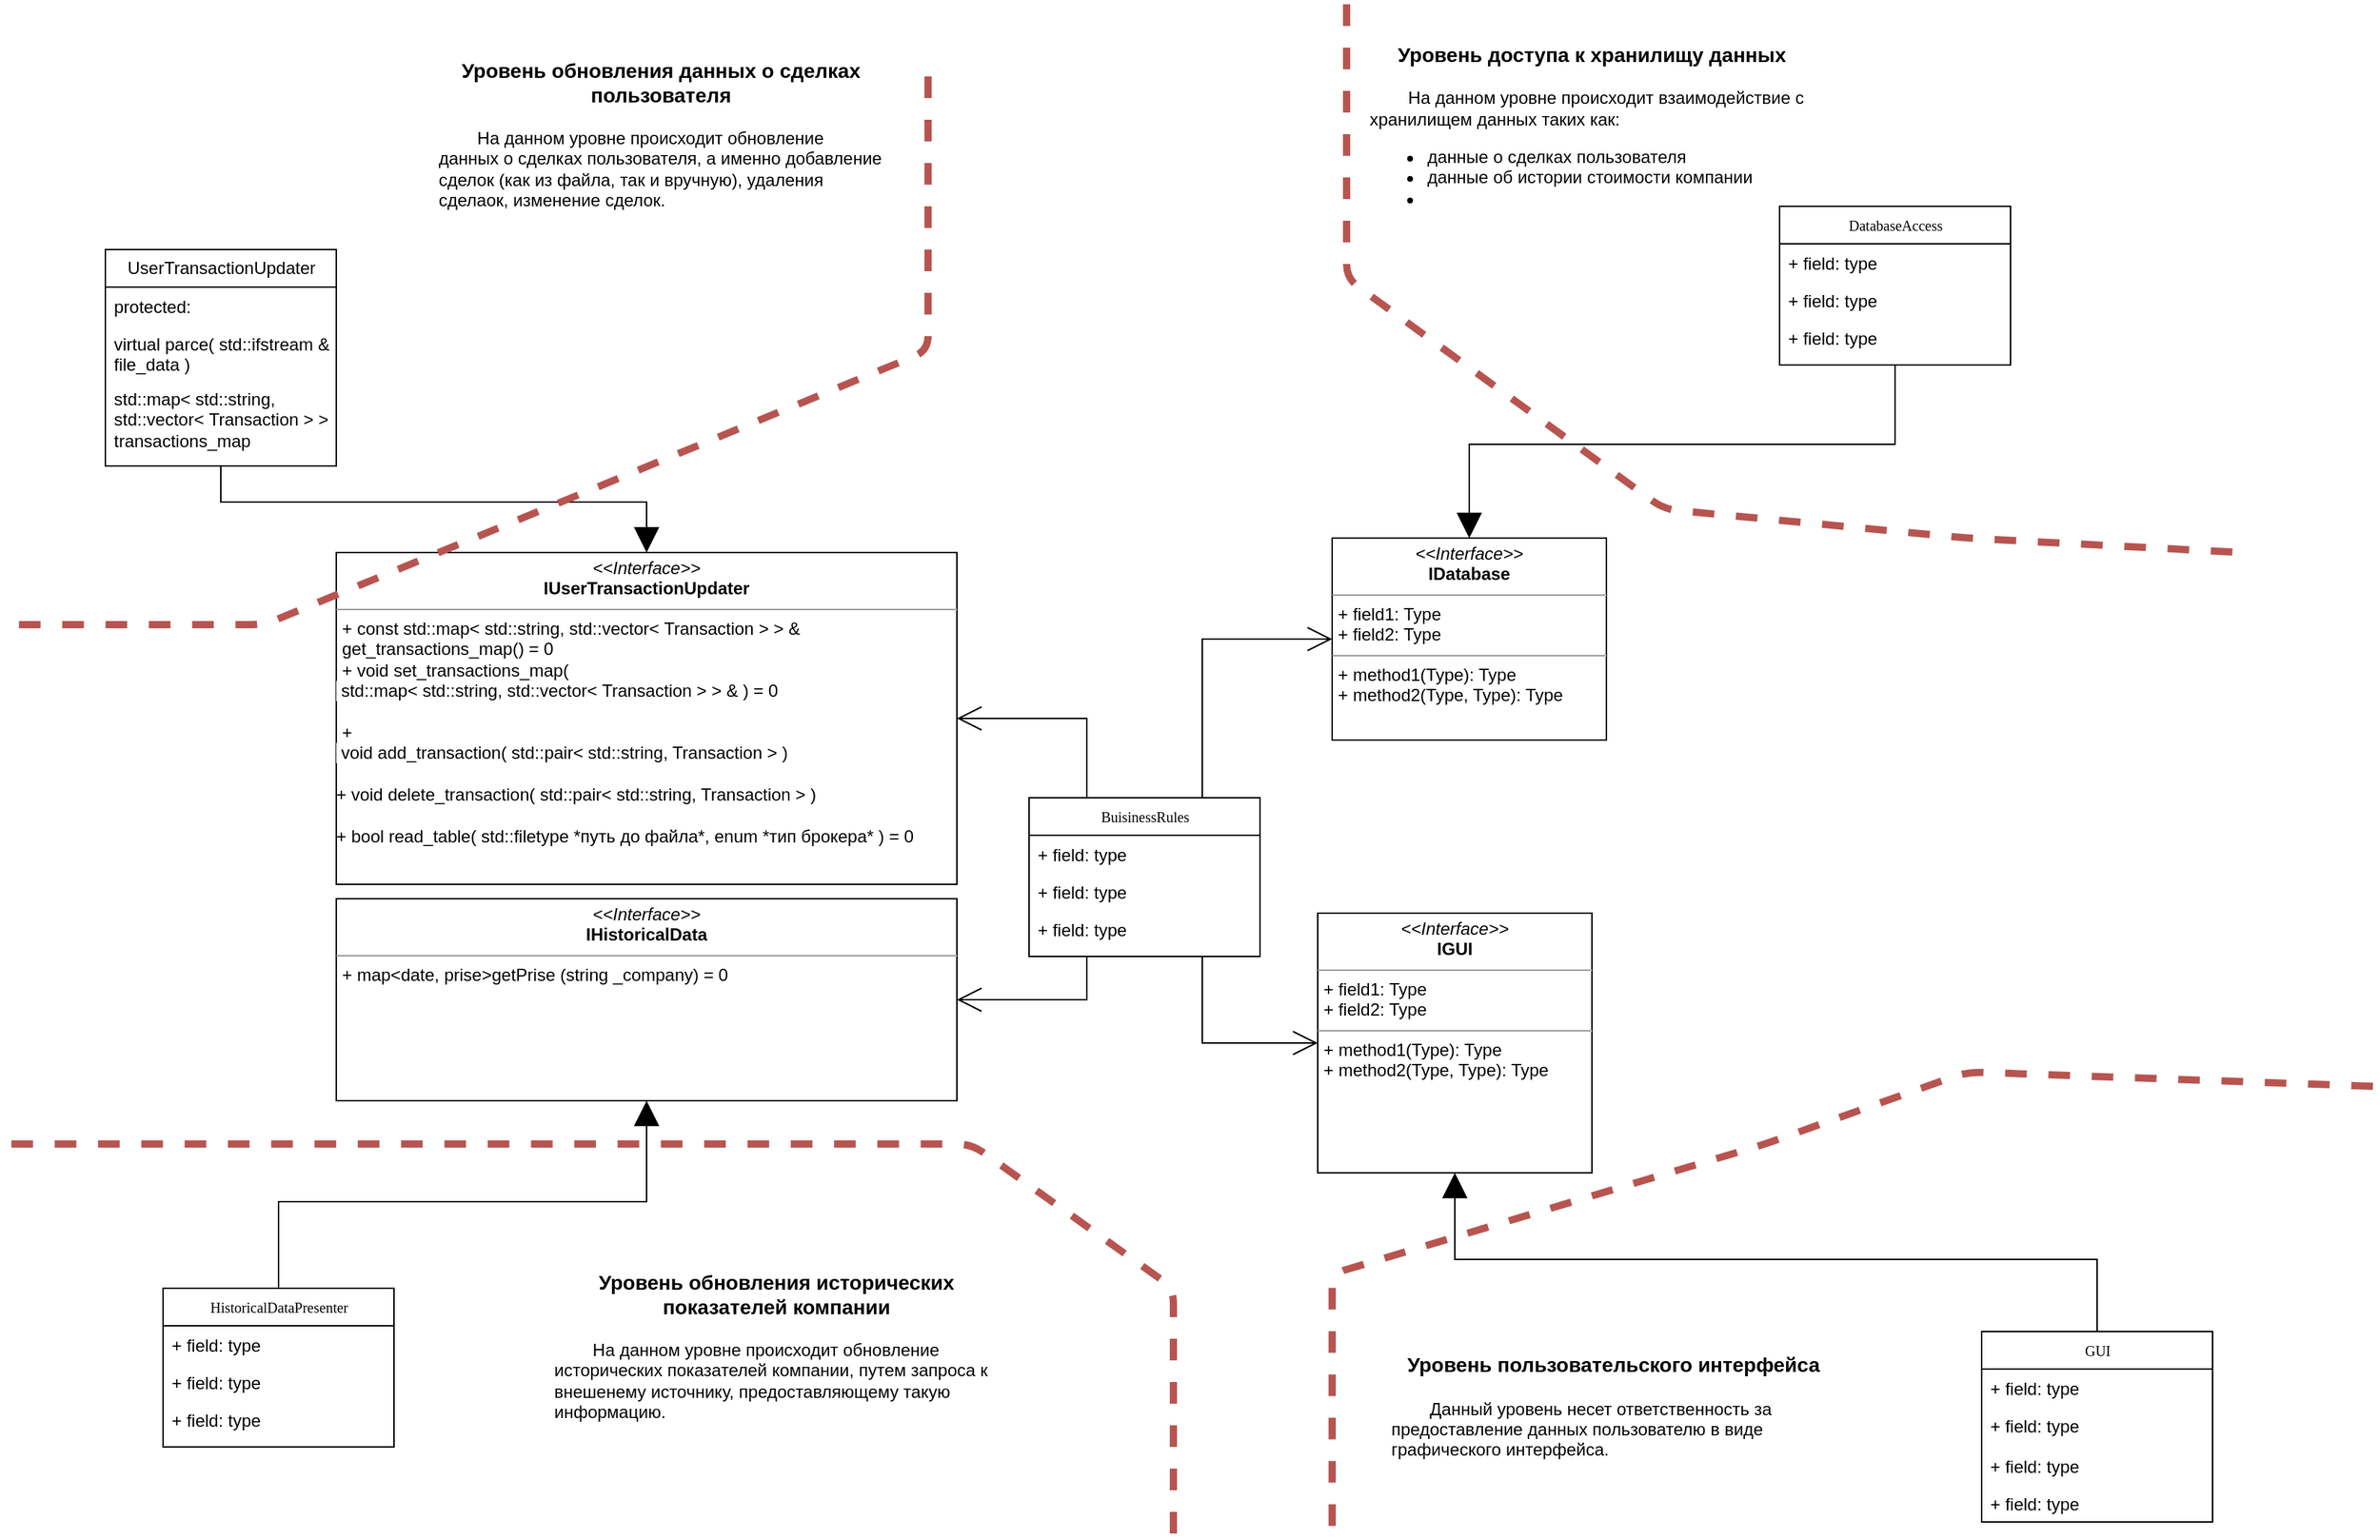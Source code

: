 <mxfile version="16.1.2" type="device"><diagram name="Page-1" id="c4acf3e9-155e-7222-9cf6-157b1a14988f"><mxGraphModel dx="723" dy="494" grid="1" gridSize="10" guides="1" tooltips="1" connect="1" arrows="1" fold="1" page="1" pageScale="1" pageWidth="850" pageHeight="1100" background="none" math="0" shadow="0"><root><mxCell id="0"/><mxCell id="1" parent="0"/><mxCell id="DNU-J-U2dDmvcjOxiWDQ-16" style="edgeStyle=orthogonalEdgeStyle;rounded=0;orthogonalLoop=1;jettySize=auto;html=1;exitX=0.25;exitY=0;exitDx=0;exitDy=0;entryX=1;entryY=0.5;entryDx=0;entryDy=0;endArrow=open;endFill=0;endSize=15;" parent="1" source="17acba5748e5396b-20" target="5d2195bd80daf111-15" edge="1"><mxGeometry relative="1" as="geometry"/></mxCell><mxCell id="DNU-J-U2dDmvcjOxiWDQ-18" style="edgeStyle=orthogonalEdgeStyle;rounded=0;orthogonalLoop=1;jettySize=auto;html=1;exitX=0.25;exitY=1;exitDx=0;exitDy=0;entryX=1;entryY=0.5;entryDx=0;entryDy=0;endArrow=open;endFill=0;endSize=15;" parent="1" source="17acba5748e5396b-20" target="DNU-J-U2dDmvcjOxiWDQ-1" edge="1"><mxGeometry relative="1" as="geometry"/></mxCell><mxCell id="DNU-J-U2dDmvcjOxiWDQ-19" style="edgeStyle=orthogonalEdgeStyle;rounded=0;orthogonalLoop=1;jettySize=auto;html=1;exitX=0.75;exitY=0;exitDx=0;exitDy=0;entryX=0;entryY=0.5;entryDx=0;entryDy=0;endArrow=open;endFill=0;endSize=15;" parent="1" source="17acba5748e5396b-20" target="DNU-J-U2dDmvcjOxiWDQ-2" edge="1"><mxGeometry relative="1" as="geometry"/></mxCell><mxCell id="DNU-J-U2dDmvcjOxiWDQ-20" style="edgeStyle=orthogonalEdgeStyle;rounded=0;orthogonalLoop=1;jettySize=auto;html=1;exitX=0.75;exitY=1;exitDx=0;exitDy=0;entryX=0;entryY=0.5;entryDx=0;entryDy=0;endArrow=open;endFill=0;endSize=15;" parent="1" source="17acba5748e5396b-20" target="DNU-J-U2dDmvcjOxiWDQ-3" edge="1"><mxGeometry relative="1" as="geometry"/></mxCell><mxCell id="17acba5748e5396b-20" value="BuisinessRules" style="swimlane;html=1;fontStyle=0;childLayout=stackLayout;horizontal=1;startSize=26;fillColor=none;horizontalStack=0;resizeParent=1;resizeLast=0;collapsible=1;marginBottom=0;swimlaneFillColor=#ffffff;rounded=0;shadow=0;comic=0;labelBackgroundColor=none;strokeWidth=1;fontFamily=Verdana;fontSize=10;align=center;" parent="1" vertex="1"><mxGeometry x="730" y="570" width="160" height="110" as="geometry"/></mxCell><mxCell id="17acba5748e5396b-21" value="+ field: type" style="text;html=1;strokeColor=none;fillColor=none;align=left;verticalAlign=top;spacingLeft=4;spacingRight=4;whiteSpace=wrap;overflow=hidden;rotatable=0;points=[[0,0.5],[1,0.5]];portConstraint=eastwest;" parent="17acba5748e5396b-20" vertex="1"><mxGeometry y="26" width="160" height="26" as="geometry"/></mxCell><mxCell id="17acba5748e5396b-24" value="+ field: type" style="text;html=1;strokeColor=none;fillColor=none;align=left;verticalAlign=top;spacingLeft=4;spacingRight=4;whiteSpace=wrap;overflow=hidden;rotatable=0;points=[[0,0.5],[1,0.5]];portConstraint=eastwest;" parent="17acba5748e5396b-20" vertex="1"><mxGeometry y="52" width="160" height="26" as="geometry"/></mxCell><mxCell id="17acba5748e5396b-26" value="+ field: type" style="text;html=1;strokeColor=none;fillColor=none;align=left;verticalAlign=top;spacingLeft=4;spacingRight=4;whiteSpace=wrap;overflow=hidden;rotatable=0;points=[[0,0.5],[1,0.5]];portConstraint=eastwest;" parent="17acba5748e5396b-20" vertex="1"><mxGeometry y="78" width="160" height="26" as="geometry"/></mxCell><mxCell id="DNU-J-U2dDmvcjOxiWDQ-22" style="edgeStyle=orthogonalEdgeStyle;rounded=0;orthogonalLoop=1;jettySize=auto;html=1;exitX=0.5;exitY=1;exitDx=0;exitDy=0;entryX=0.5;entryY=0;entryDx=0;entryDy=0;endArrow=block;endFill=1;endSize=15;" parent="1" source="17acba5748e5396b-30" target="5d2195bd80daf111-15" edge="1"><mxGeometry relative="1" as="geometry"/></mxCell><mxCell id="17acba5748e5396b-30" value="&lt;span style=&quot;font-family: &amp;#34;helvetica&amp;#34; ; font-size: 12px&quot;&gt;UserTransactionUpdater&lt;/span&gt;" style="swimlane;html=1;fontStyle=0;childLayout=stackLayout;horizontal=1;startSize=26;fillColor=none;horizontalStack=0;resizeParent=1;resizeLast=0;collapsible=1;marginBottom=0;swimlaneFillColor=#ffffff;rounded=0;shadow=0;comic=0;labelBackgroundColor=none;strokeWidth=1;fontFamily=Verdana;fontSize=10;align=center;" parent="1" vertex="1"><mxGeometry x="90" y="190" width="160" height="150" as="geometry"/></mxCell><mxCell id="17acba5748e5396b-32" value="&lt;span style=&quot;background-color: rgb(255 , 255 , 255)&quot;&gt;protected:&lt;/span&gt;" style="text;html=1;strokeColor=none;fillColor=none;align=left;verticalAlign=top;spacingLeft=4;spacingRight=4;whiteSpace=wrap;overflow=hidden;rotatable=0;points=[[0,0.5],[1,0.5]];portConstraint=eastwest;" parent="17acba5748e5396b-30" vertex="1"><mxGeometry y="26" width="160" height="26" as="geometry"/></mxCell><mxCell id="17acba5748e5396b-31" value="&lt;span style=&quot;background-color: rgb(255 , 255 , 255)&quot;&gt;virtual parce( std::ifstream &amp;amp; file_data )&lt;/span&gt;" style="text;html=1;strokeColor=none;fillColor=none;align=left;verticalAlign=top;spacingLeft=4;spacingRight=4;whiteSpace=wrap;overflow=hidden;rotatable=0;points=[[0,0.5],[1,0.5]];portConstraint=eastwest;" parent="17acba5748e5396b-30" vertex="1"><mxGeometry y="52" width="160" height="38" as="geometry"/></mxCell><mxCell id="17acba5748e5396b-33" value="&lt;span style=&quot;background-color: rgb(255 , 255 , 255)&quot;&gt;std::map&amp;lt; std::string, std::vector&amp;lt;&amp;nbsp;Transaction &amp;gt; &amp;gt; transactions_map&lt;/span&gt;" style="text;html=1;strokeColor=none;fillColor=none;align=left;verticalAlign=top;spacingLeft=4;spacingRight=4;whiteSpace=wrap;overflow=hidden;rotatable=0;points=[[0,0.5],[1,0.5]];portConstraint=eastwest;" parent="17acba5748e5396b-30" vertex="1"><mxGeometry y="90" width="160" height="60" as="geometry"/></mxCell><mxCell id="5d2195bd80daf111-15" value="&lt;p style=&quot;margin: 0px ; margin-top: 4px ; text-align: center&quot;&gt;&lt;i&gt;&amp;lt;&amp;lt;Interface&amp;gt;&amp;gt;&lt;/i&gt;&lt;br&gt;&lt;b&gt;IUserTransactionUpdater&lt;/b&gt;&lt;/p&gt;&lt;hr size=&quot;1&quot;&gt;&lt;p style=&quot;margin: 0px ; margin-left: 4px&quot;&gt;&lt;/p&gt;&lt;p style=&quot;margin: 0px ; margin-left: 4px&quot;&gt;+&amp;nbsp;&lt;span style=&quot;background-color: rgb(255 , 255 , 255)&quot;&gt;const std::map&amp;lt; std::string, std::vector&amp;lt;&amp;nbsp;Transaction &amp;gt; &amp;gt; &amp;amp;&lt;/span&gt;&lt;br style=&quot;padding: 0px ; margin: 0px&quot;&gt;&lt;span style=&quot;background-color: rgb(255 , 255 , 255)&quot;&gt;get_transactions_map() = 0&lt;/span&gt;&lt;/p&gt;&lt;p style=&quot;margin: 0px ; margin-left: 4px&quot;&gt;&lt;span style=&quot;background-color: rgb(255 , 255 , 255)&quot;&gt;+ void s&lt;/span&gt;&lt;span style=&quot;background-color: rgb(255 , 255 , 255)&quot;&gt;et_transactions_map(&lt;/span&gt;&lt;/p&gt;&lt;span style=&quot;background-color: rgb(255 , 255 , 255)&quot;&gt;&amp;nbsp;std::map&amp;lt; std::string, std::vector&amp;lt;&amp;nbsp;Transaction &amp;gt; &amp;gt; &amp;amp;&amp;nbsp;&lt;/span&gt;&lt;span style=&quot;background-color: rgb(255 , 255 , 255)&quot;&gt;) = 0&lt;/span&gt;&lt;span style=&quot;background-color: rgb(255 , 255 , 255)&quot;&gt;&lt;br&gt;&lt;/span&gt;&lt;p style=&quot;margin: 0px ; margin-left: 4px&quot;&gt;&lt;br&gt;+&amp;nbsp;&lt;/p&gt;&lt;span style=&quot;background-color: rgb(255 , 255 , 255)&quot;&gt;&amp;nbsp;void add_transaction( std::pair&amp;lt; std::string, Transaction &amp;gt;&amp;nbsp;)&lt;br&gt;&lt;/span&gt;&lt;br&gt;+ void&amp;nbsp;&lt;span style=&quot;background-color: rgb(255 , 255 , 255)&quot;&gt;delete_transaction( std::pair&amp;lt; std::string, Transaction &amp;gt;&amp;nbsp;)&lt;br&gt;&lt;/span&gt;&lt;br&gt;+ bool&amp;nbsp;&lt;span style=&quot;background-color: rgb(255 , 255 , 255)&quot;&gt;read_table( std::filetype *путь до файла*, enum *тип брокера* ) = 0&lt;/span&gt;&lt;br&gt;&amp;nbsp;" style="verticalAlign=top;align=left;overflow=fill;fontSize=12;fontFamily=Helvetica;html=1;rounded=0;shadow=0;comic=0;labelBackgroundColor=none;strokeWidth=1" parent="1" vertex="1"><mxGeometry x="250" y="400" width="430" height="230" as="geometry"/></mxCell><mxCell id="DNU-J-U2dDmvcjOxiWDQ-1" value="&lt;p style=&quot;margin: 0px ; margin-top: 4px ; text-align: center&quot;&gt;&lt;i&gt;&amp;lt;&amp;lt;Interface&amp;gt;&amp;gt;&lt;/i&gt;&lt;br&gt;&lt;b&gt;IHistoricalData&lt;/b&gt;&lt;/p&gt;&lt;hr size=&quot;1&quot;&gt;&lt;p style=&quot;margin: 0px ; margin-left: 4px&quot;&gt;+ map&amp;lt;date, prise&amp;gt;getPrise (string _company) = 0&lt;br&gt;&lt;/p&gt;&lt;p style=&quot;margin: 0px ; margin-left: 4px&quot;&gt;&lt;br&gt;&lt;/p&gt;" style="verticalAlign=top;align=left;overflow=fill;fontSize=12;fontFamily=Helvetica;html=1;rounded=0;shadow=0;comic=0;labelBackgroundColor=none;strokeWidth=1" parent="1" vertex="1"><mxGeometry x="250" y="640" width="430" height="140" as="geometry"/></mxCell><mxCell id="DNU-J-U2dDmvcjOxiWDQ-2" value="&lt;p style=&quot;margin: 0px ; margin-top: 4px ; text-align: center&quot;&gt;&lt;i&gt;&amp;lt;&amp;lt;Interface&amp;gt;&amp;gt;&lt;/i&gt;&lt;br&gt;&lt;b&gt;IDatabase&lt;/b&gt;&lt;/p&gt;&lt;hr size=&quot;1&quot;&gt;&lt;p style=&quot;margin: 0px ; margin-left: 4px&quot;&gt;+ field1: Type&lt;br&gt;+ field2: Type&lt;/p&gt;&lt;hr size=&quot;1&quot;&gt;&lt;p style=&quot;margin: 0px ; margin-left: 4px&quot;&gt;+ method1(Type): Type&lt;br&gt;+ method2(Type, Type): Type&lt;/p&gt;" style="verticalAlign=top;align=left;overflow=fill;fontSize=12;fontFamily=Helvetica;html=1;rounded=0;shadow=0;comic=0;labelBackgroundColor=none;strokeWidth=1" parent="1" vertex="1"><mxGeometry x="940" y="390" width="190" height="140" as="geometry"/></mxCell><mxCell id="DNU-J-U2dDmvcjOxiWDQ-3" value="&lt;p style=&quot;margin: 0px ; margin-top: 4px ; text-align: center&quot;&gt;&lt;i&gt;&amp;lt;&amp;lt;Interface&amp;gt;&amp;gt;&lt;/i&gt;&lt;br&gt;&lt;b&gt;IGUI&lt;/b&gt;&lt;/p&gt;&lt;hr size=&quot;1&quot;&gt;&lt;p style=&quot;margin: 0px ; margin-left: 4px&quot;&gt;+ field1: Type&lt;br&gt;+ field2: Type&lt;/p&gt;&lt;hr size=&quot;1&quot;&gt;&lt;p style=&quot;margin: 0px ; margin-left: 4px&quot;&gt;+ method1(Type): Type&lt;br&gt;+ method2(Type, Type): Type&lt;/p&gt;" style="verticalAlign=top;align=left;overflow=fill;fontSize=12;fontFamily=Helvetica;html=1;rounded=0;shadow=0;comic=0;labelBackgroundColor=none;strokeWidth=1;perimeterSpacing=0;glass=0;" parent="1" vertex="1"><mxGeometry x="930" y="650" width="190" height="180" as="geometry"/></mxCell><mxCell id="DNU-J-U2dDmvcjOxiWDQ-21" style="edgeStyle=orthogonalEdgeStyle;rounded=0;orthogonalLoop=1;jettySize=auto;html=1;exitX=0.5;exitY=0;exitDx=0;exitDy=0;entryX=0.5;entryY=1;entryDx=0;entryDy=0;endArrow=block;endFill=1;endSize=15;" parent="1" source="DNU-J-U2dDmvcjOxiWDQ-4" target="DNU-J-U2dDmvcjOxiWDQ-1" edge="1"><mxGeometry relative="1" as="geometry"/></mxCell><mxCell id="DNU-J-U2dDmvcjOxiWDQ-4" value="HistoricalDataPresenter" style="swimlane;html=1;fontStyle=0;childLayout=stackLayout;horizontal=1;startSize=26;fillColor=none;horizontalStack=0;resizeParent=1;resizeLast=0;collapsible=1;marginBottom=0;swimlaneFillColor=#ffffff;rounded=0;shadow=0;comic=0;labelBackgroundColor=none;strokeWidth=1;fontFamily=Verdana;fontSize=10;align=center;" parent="1" vertex="1"><mxGeometry x="130" y="910" width="160" height="110" as="geometry"/></mxCell><mxCell id="DNU-J-U2dDmvcjOxiWDQ-5" value="+ field: type" style="text;html=1;strokeColor=none;fillColor=none;align=left;verticalAlign=top;spacingLeft=4;spacingRight=4;whiteSpace=wrap;overflow=hidden;rotatable=0;points=[[0,0.5],[1,0.5]];portConstraint=eastwest;" parent="DNU-J-U2dDmvcjOxiWDQ-4" vertex="1"><mxGeometry y="26" width="160" height="26" as="geometry"/></mxCell><mxCell id="DNU-J-U2dDmvcjOxiWDQ-6" value="+ field: type" style="text;html=1;strokeColor=none;fillColor=none;align=left;verticalAlign=top;spacingLeft=4;spacingRight=4;whiteSpace=wrap;overflow=hidden;rotatable=0;points=[[0,0.5],[1,0.5]];portConstraint=eastwest;" parent="DNU-J-U2dDmvcjOxiWDQ-4" vertex="1"><mxGeometry y="52" width="160" height="26" as="geometry"/></mxCell><mxCell id="DNU-J-U2dDmvcjOxiWDQ-7" value="+ field: type" style="text;html=1;strokeColor=none;fillColor=none;align=left;verticalAlign=top;spacingLeft=4;spacingRight=4;whiteSpace=wrap;overflow=hidden;rotatable=0;points=[[0,0.5],[1,0.5]];portConstraint=eastwest;" parent="DNU-J-U2dDmvcjOxiWDQ-4" vertex="1"><mxGeometry y="78" width="160" height="26" as="geometry"/></mxCell><mxCell id="DNU-J-U2dDmvcjOxiWDQ-24" style="edgeStyle=orthogonalEdgeStyle;rounded=0;orthogonalLoop=1;jettySize=auto;html=1;exitX=0.5;exitY=1;exitDx=0;exitDy=0;entryX=0.5;entryY=0;entryDx=0;entryDy=0;endArrow=block;endFill=1;endSize=15;" parent="1" source="DNU-J-U2dDmvcjOxiWDQ-8" target="DNU-J-U2dDmvcjOxiWDQ-2" edge="1"><mxGeometry relative="1" as="geometry"/></mxCell><mxCell id="DNU-J-U2dDmvcjOxiWDQ-8" value="DatabaseAccess" style="swimlane;html=1;fontStyle=0;childLayout=stackLayout;horizontal=1;startSize=26;fillColor=none;horizontalStack=0;resizeParent=1;resizeLast=0;collapsible=1;marginBottom=0;swimlaneFillColor=#ffffff;rounded=0;shadow=0;comic=0;labelBackgroundColor=none;strokeWidth=1;fontFamily=Verdana;fontSize=10;align=center;" parent="1" vertex="1"><mxGeometry x="1250" y="160" width="160" height="110" as="geometry"/></mxCell><mxCell id="DNU-J-U2dDmvcjOxiWDQ-9" value="+ field: type" style="text;html=1;strokeColor=none;fillColor=none;align=left;verticalAlign=top;spacingLeft=4;spacingRight=4;whiteSpace=wrap;overflow=hidden;rotatable=0;points=[[0,0.5],[1,0.5]];portConstraint=eastwest;" parent="DNU-J-U2dDmvcjOxiWDQ-8" vertex="1"><mxGeometry y="26" width="160" height="26" as="geometry"/></mxCell><mxCell id="DNU-J-U2dDmvcjOxiWDQ-10" value="+ field: type" style="text;html=1;strokeColor=none;fillColor=none;align=left;verticalAlign=top;spacingLeft=4;spacingRight=4;whiteSpace=wrap;overflow=hidden;rotatable=0;points=[[0,0.5],[1,0.5]];portConstraint=eastwest;" parent="DNU-J-U2dDmvcjOxiWDQ-8" vertex="1"><mxGeometry y="52" width="160" height="26" as="geometry"/></mxCell><mxCell id="DNU-J-U2dDmvcjOxiWDQ-11" value="+ field: type" style="text;html=1;strokeColor=none;fillColor=none;align=left;verticalAlign=top;spacingLeft=4;spacingRight=4;whiteSpace=wrap;overflow=hidden;rotatable=0;points=[[0,0.5],[1,0.5]];portConstraint=eastwest;" parent="DNU-J-U2dDmvcjOxiWDQ-8" vertex="1"><mxGeometry y="78" width="160" height="26" as="geometry"/></mxCell><mxCell id="DNU-J-U2dDmvcjOxiWDQ-23" style="edgeStyle=orthogonalEdgeStyle;rounded=0;orthogonalLoop=1;jettySize=auto;html=1;exitX=0.5;exitY=0;exitDx=0;exitDy=0;entryX=0.5;entryY=1;entryDx=0;entryDy=0;endArrow=block;endFill=1;endSize=15;" parent="1" source="DNU-J-U2dDmvcjOxiWDQ-12" target="DNU-J-U2dDmvcjOxiWDQ-3" edge="1"><mxGeometry relative="1" as="geometry"/></mxCell><mxCell id="DNU-J-U2dDmvcjOxiWDQ-12" value="GUI" style="swimlane;html=1;fontStyle=0;childLayout=stackLayout;horizontal=1;startSize=26;fillColor=none;horizontalStack=0;resizeParent=1;resizeLast=0;collapsible=1;marginBottom=0;swimlaneFillColor=#ffffff;rounded=0;shadow=0;comic=0;labelBackgroundColor=none;strokeWidth=1;fontFamily=Verdana;fontSize=10;align=center;" parent="1" vertex="1"><mxGeometry x="1390" y="940" width="160" height="132" as="geometry"/></mxCell><mxCell id="DNU-J-U2dDmvcjOxiWDQ-13" value="+ field: type" style="text;html=1;strokeColor=none;fillColor=none;align=left;verticalAlign=top;spacingLeft=4;spacingRight=4;whiteSpace=wrap;overflow=hidden;rotatable=0;points=[[0,0.5],[1,0.5]];portConstraint=eastwest;" parent="DNU-J-U2dDmvcjOxiWDQ-12" vertex="1"><mxGeometry y="26" width="160" height="26" as="geometry"/></mxCell><mxCell id="DNU-J-U2dDmvcjOxiWDQ-14" value="+ field: type" style="text;html=1;strokeColor=none;fillColor=none;align=left;verticalAlign=top;spacingLeft=4;spacingRight=4;whiteSpace=wrap;overflow=hidden;rotatable=0;points=[[0,0.5],[1,0.5]];portConstraint=eastwest;" parent="DNU-J-U2dDmvcjOxiWDQ-12" vertex="1"><mxGeometry y="52" width="160" height="28" as="geometry"/></mxCell><mxCell id="DNU-J-U2dDmvcjOxiWDQ-32" value="+ field: type" style="text;html=1;strokeColor=none;fillColor=none;align=left;verticalAlign=top;spacingLeft=4;spacingRight=4;whiteSpace=wrap;overflow=hidden;rotatable=0;points=[[0,0.5],[1,0.5]];portConstraint=eastwest;" parent="DNU-J-U2dDmvcjOxiWDQ-12" vertex="1"><mxGeometry y="80" width="160" height="26" as="geometry"/></mxCell><mxCell id="DNU-J-U2dDmvcjOxiWDQ-15" value="+ field: type" style="text;html=1;strokeColor=none;fillColor=none;align=left;verticalAlign=top;spacingLeft=4;spacingRight=4;whiteSpace=wrap;overflow=hidden;rotatable=0;points=[[0,0.5],[1,0.5]];portConstraint=eastwest;" parent="DNU-J-U2dDmvcjOxiWDQ-12" vertex="1"><mxGeometry y="106" width="160" height="26" as="geometry"/></mxCell><mxCell id="DNU-J-U2dDmvcjOxiWDQ-26" value="" style="endArrow=none;html=1;rounded=1;endSize=15;endFill=0;strokeWidth=5;dashed=1;fillColor=#f8cecc;strokeColor=#b85450;" parent="1" edge="1"><mxGeometry width="50" height="50" relative="1" as="geometry"><mxPoint x="950" y="20" as="sourcePoint"/><mxPoint x="1570" y="400" as="targetPoint"/><Array as="points"><mxPoint x="950" y="210"/><mxPoint x="1170" y="370"/><mxPoint x="1380" y="390"/></Array></mxGeometry></mxCell><mxCell id="DNU-J-U2dDmvcjOxiWDQ-28" value="" style="endArrow=none;html=1;rounded=1;endSize=15;endFill=0;dashed=1;strokeWidth=5;fillColor=#f8cecc;strokeColor=#b85450;" parent="1" edge="1"><mxGeometry width="50" height="50" relative="1" as="geometry"><mxPoint x="1661.111" y="770" as="sourcePoint"/><mxPoint x="940" y="1080" as="targetPoint"/><Array as="points"><mxPoint x="1380" y="760"/><mxPoint x="1240" y="810"/><mxPoint x="940" y="900"/></Array></mxGeometry></mxCell><mxCell id="DNU-J-U2dDmvcjOxiWDQ-29" value="" style="endArrow=none;html=1;rounded=1;endSize=15;endFill=0;dashed=1;strokeWidth=5;fillColor=#f8cecc;strokeColor=#b85450;" parent="1" edge="1"><mxGeometry width="50" height="50" relative="1" as="geometry"><mxPoint x="830" y="1080" as="sourcePoint"/><mxPoint x="20" y="810" as="targetPoint"/><Array as="points"><mxPoint x="830" y="910"/><mxPoint x="690" y="810"/></Array></mxGeometry></mxCell><mxCell id="DNU-J-U2dDmvcjOxiWDQ-31" value="" style="endArrow=none;html=1;rounded=1;endSize=15;endFill=0;dashed=1;strokeWidth=5;fillColor=#f8cecc;strokeColor=#b85450;" parent="1" edge="1"><mxGeometry width="50" height="50" relative="1" as="geometry"><mxPoint x="660" y="70" as="sourcePoint"/><mxPoint x="20" y="450" as="targetPoint"/><Array as="points"><mxPoint x="660" y="260"/><mxPoint x="200" y="450"/></Array></mxGeometry></mxCell><mxCell id="DNU-J-U2dDmvcjOxiWDQ-35" value="&lt;font&gt;&lt;span style=&quot;font-size: 14px&quot;&gt;&lt;b&gt;Уровень доступа к хранилищу данных&lt;/b&gt;&lt;/span&gt;&lt;br&gt;&lt;br&gt;&lt;div style=&quot;text-align: left&quot;&gt;&lt;span style=&quot;font-weight: bold ; white-space: pre&quot;&gt;&#9;&lt;/span&gt;На данном уровне происходит взаимодействие с хранилищем данных таких как:&lt;br&gt;&lt;/div&gt;&lt;div style=&quot;text-align: left&quot;&gt;&lt;ul&gt;&lt;li&gt;данные о сделках пользователя&lt;/li&gt;&lt;li&gt;данные об истории стоимости компании&lt;/li&gt;&lt;li&gt;&lt;br&gt;&lt;/li&gt;&lt;/ul&gt;&lt;/div&gt;&lt;/font&gt;" style="text;html=1;strokeColor=none;fillColor=none;align=center;verticalAlign=middle;whiteSpace=wrap;rounded=0;shadow=0;labelBackgroundColor=none;comic=0;fontFamily=Helvetica;fontSize=12;fontColor=default;startSize=26;" parent="1" vertex="1"><mxGeometry x="965" y="30" width="310" height="160" as="geometry"/></mxCell><mxCell id="DNU-J-U2dDmvcjOxiWDQ-36" value="&lt;font&gt;&lt;span style=&quot;font-size: 14px&quot;&gt;&lt;b&gt;Уровень обновления данных о сделках пользователя&lt;br&gt;&lt;/b&gt;&lt;/span&gt;&lt;br&gt;&lt;div style=&quot;text-align: left&quot;&gt;&lt;span style=&quot;font-weight: bold ; white-space: pre&quot;&gt;&#9;&lt;/span&gt;На данном уровне происходит обновление данных о сделках пользователя, а именно добавление сделок (как из файла, так и вручную), удаления сделаок, изменение сделок.&lt;/div&gt;&lt;/font&gt;" style="text;html=1;strokeColor=none;fillColor=none;align=center;verticalAlign=middle;whiteSpace=wrap;rounded=0;shadow=0;labelBackgroundColor=none;comic=0;fontFamily=Helvetica;fontSize=12;fontColor=default;startSize=26;" parent="1" vertex="1"><mxGeometry x="320" y="30" width="310" height="160" as="geometry"/></mxCell><mxCell id="DNU-J-U2dDmvcjOxiWDQ-37" value="&lt;font&gt;&lt;span style=&quot;font-size: 14px&quot;&gt;&lt;b&gt;Уровень обновления исторических показателей компании&lt;br&gt;&lt;/b&gt;&lt;/span&gt;&lt;br&gt;&lt;div style=&quot;text-align: left&quot;&gt;&lt;span style=&quot;font-weight: bold ; white-space: pre&quot;&gt;&#9;&lt;/span&gt;На данном уровне происходит обновление исторических показателей компании, путем запроса к внешенему источнику, предоставляющему такую информацию.&lt;/div&gt;&lt;/font&gt;" style="text;html=1;strokeColor=none;fillColor=none;align=center;verticalAlign=middle;whiteSpace=wrap;rounded=0;shadow=0;labelBackgroundColor=none;comic=0;fontFamily=Helvetica;fontSize=12;fontColor=default;startSize=26;" parent="1" vertex="1"><mxGeometry x="400" y="870" width="310" height="160" as="geometry"/></mxCell><mxCell id="DNU-J-U2dDmvcjOxiWDQ-38" value="&lt;font&gt;&lt;span style=&quot;font-size: 14px&quot;&gt;&lt;b&gt;Уровень пользовательского интерфейса&lt;br&gt;&lt;/b&gt;&lt;/span&gt;&lt;br&gt;&lt;div style=&quot;text-align: left&quot;&gt;&lt;span style=&quot;font-weight: bold ; white-space: pre&quot;&gt;&#9;&lt;/span&gt;Данный уровень несет ответственность за предоставление данных пользователю в виде графического интерфейса.&lt;/div&gt;&lt;/font&gt;" style="text;html=1;strokeColor=none;fillColor=none;align=center;verticalAlign=middle;whiteSpace=wrap;rounded=0;shadow=0;labelBackgroundColor=none;comic=0;fontFamily=Helvetica;fontSize=12;fontColor=default;startSize=26;" parent="1" vertex="1"><mxGeometry x="980" y="912" width="310" height="160" as="geometry"/></mxCell></root></mxGraphModel></diagram></mxfile>